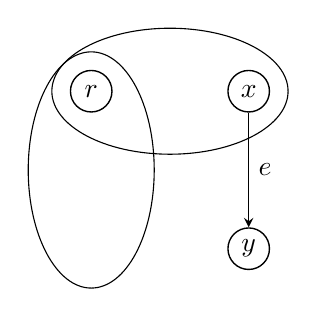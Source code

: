\begin{tikzpicture}
\tikzstyle{v}=[circle,line width = 0.5pt,draw,minimum size=15pt,inner sep=0pt]
\tikzstyle{vv}=[circle,line width = 1pt,draw,minimum size=15pt,inner sep=0pt]
\tikzstyle{e}=[->,>=stealth,line width=0.5pt,black]
\tikzstyle{ee}=[->,>=stealth,line width=1pt,black]

% NODES
\node[v] (xr) at (0, 0) {$r$};
\node[v] (xx) at (2, 0) {$x$};
\node[v] (xy) at (2,-2) {$y$};

% EDGES
\draw[e] (xx) -- node[right] {$e$} (xy);

\draw (1,0) ellipse (1.5cm and 0.8cm);
\draw (0,-1) ellipse (0.8cm and 1.5cm);
\end{tikzpicture}